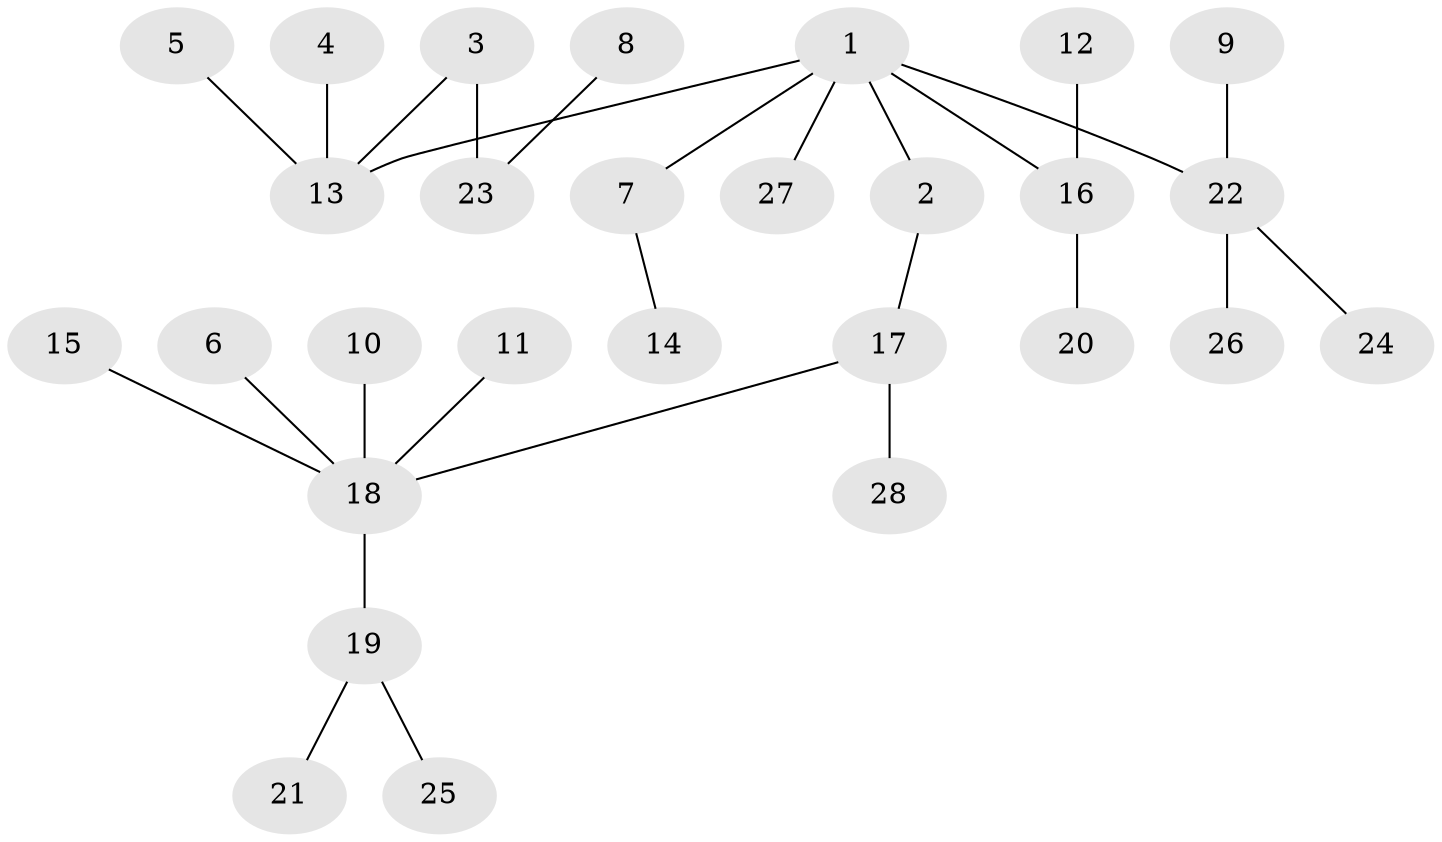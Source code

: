 // original degree distribution, {3: 0.09090909090909091, 6: 0.03636363636363636, 5: 0.03636363636363636, 1: 0.4909090909090909, 4: 0.05454545454545454, 2: 0.2909090909090909}
// Generated by graph-tools (version 1.1) at 2025/26/03/09/25 03:26:22]
// undirected, 28 vertices, 27 edges
graph export_dot {
graph [start="1"]
  node [color=gray90,style=filled];
  1;
  2;
  3;
  4;
  5;
  6;
  7;
  8;
  9;
  10;
  11;
  12;
  13;
  14;
  15;
  16;
  17;
  18;
  19;
  20;
  21;
  22;
  23;
  24;
  25;
  26;
  27;
  28;
  1 -- 2 [weight=1.0];
  1 -- 7 [weight=1.0];
  1 -- 13 [weight=1.0];
  1 -- 16 [weight=1.0];
  1 -- 22 [weight=1.0];
  1 -- 27 [weight=1.0];
  2 -- 17 [weight=1.0];
  3 -- 13 [weight=1.0];
  3 -- 23 [weight=1.0];
  4 -- 13 [weight=1.0];
  5 -- 13 [weight=1.0];
  6 -- 18 [weight=1.0];
  7 -- 14 [weight=1.0];
  8 -- 23 [weight=1.0];
  9 -- 22 [weight=1.0];
  10 -- 18 [weight=1.0];
  11 -- 18 [weight=1.0];
  12 -- 16 [weight=1.0];
  15 -- 18 [weight=1.0];
  16 -- 20 [weight=1.0];
  17 -- 18 [weight=1.0];
  17 -- 28 [weight=1.0];
  18 -- 19 [weight=1.0];
  19 -- 21 [weight=1.0];
  19 -- 25 [weight=1.0];
  22 -- 24 [weight=1.0];
  22 -- 26 [weight=1.0];
}
